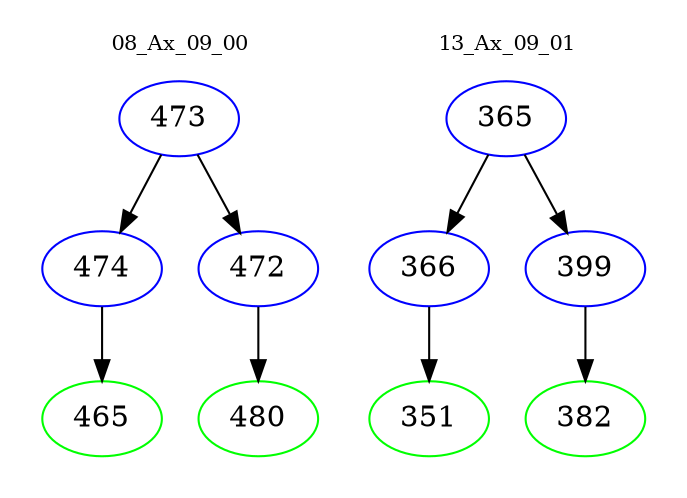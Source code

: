 digraph{
subgraph cluster_0 {
color = white
label = "08_Ax_09_00";
fontsize=10;
T0_473 [label="473", color="blue"]
T0_473 -> T0_474 [color="black"]
T0_474 [label="474", color="blue"]
T0_474 -> T0_465 [color="black"]
T0_465 [label="465", color="green"]
T0_473 -> T0_472 [color="black"]
T0_472 [label="472", color="blue"]
T0_472 -> T0_480 [color="black"]
T0_480 [label="480", color="green"]
}
subgraph cluster_1 {
color = white
label = "13_Ax_09_01";
fontsize=10;
T1_365 [label="365", color="blue"]
T1_365 -> T1_366 [color="black"]
T1_366 [label="366", color="blue"]
T1_366 -> T1_351 [color="black"]
T1_351 [label="351", color="green"]
T1_365 -> T1_399 [color="black"]
T1_399 [label="399", color="blue"]
T1_399 -> T1_382 [color="black"]
T1_382 [label="382", color="green"]
}
}

